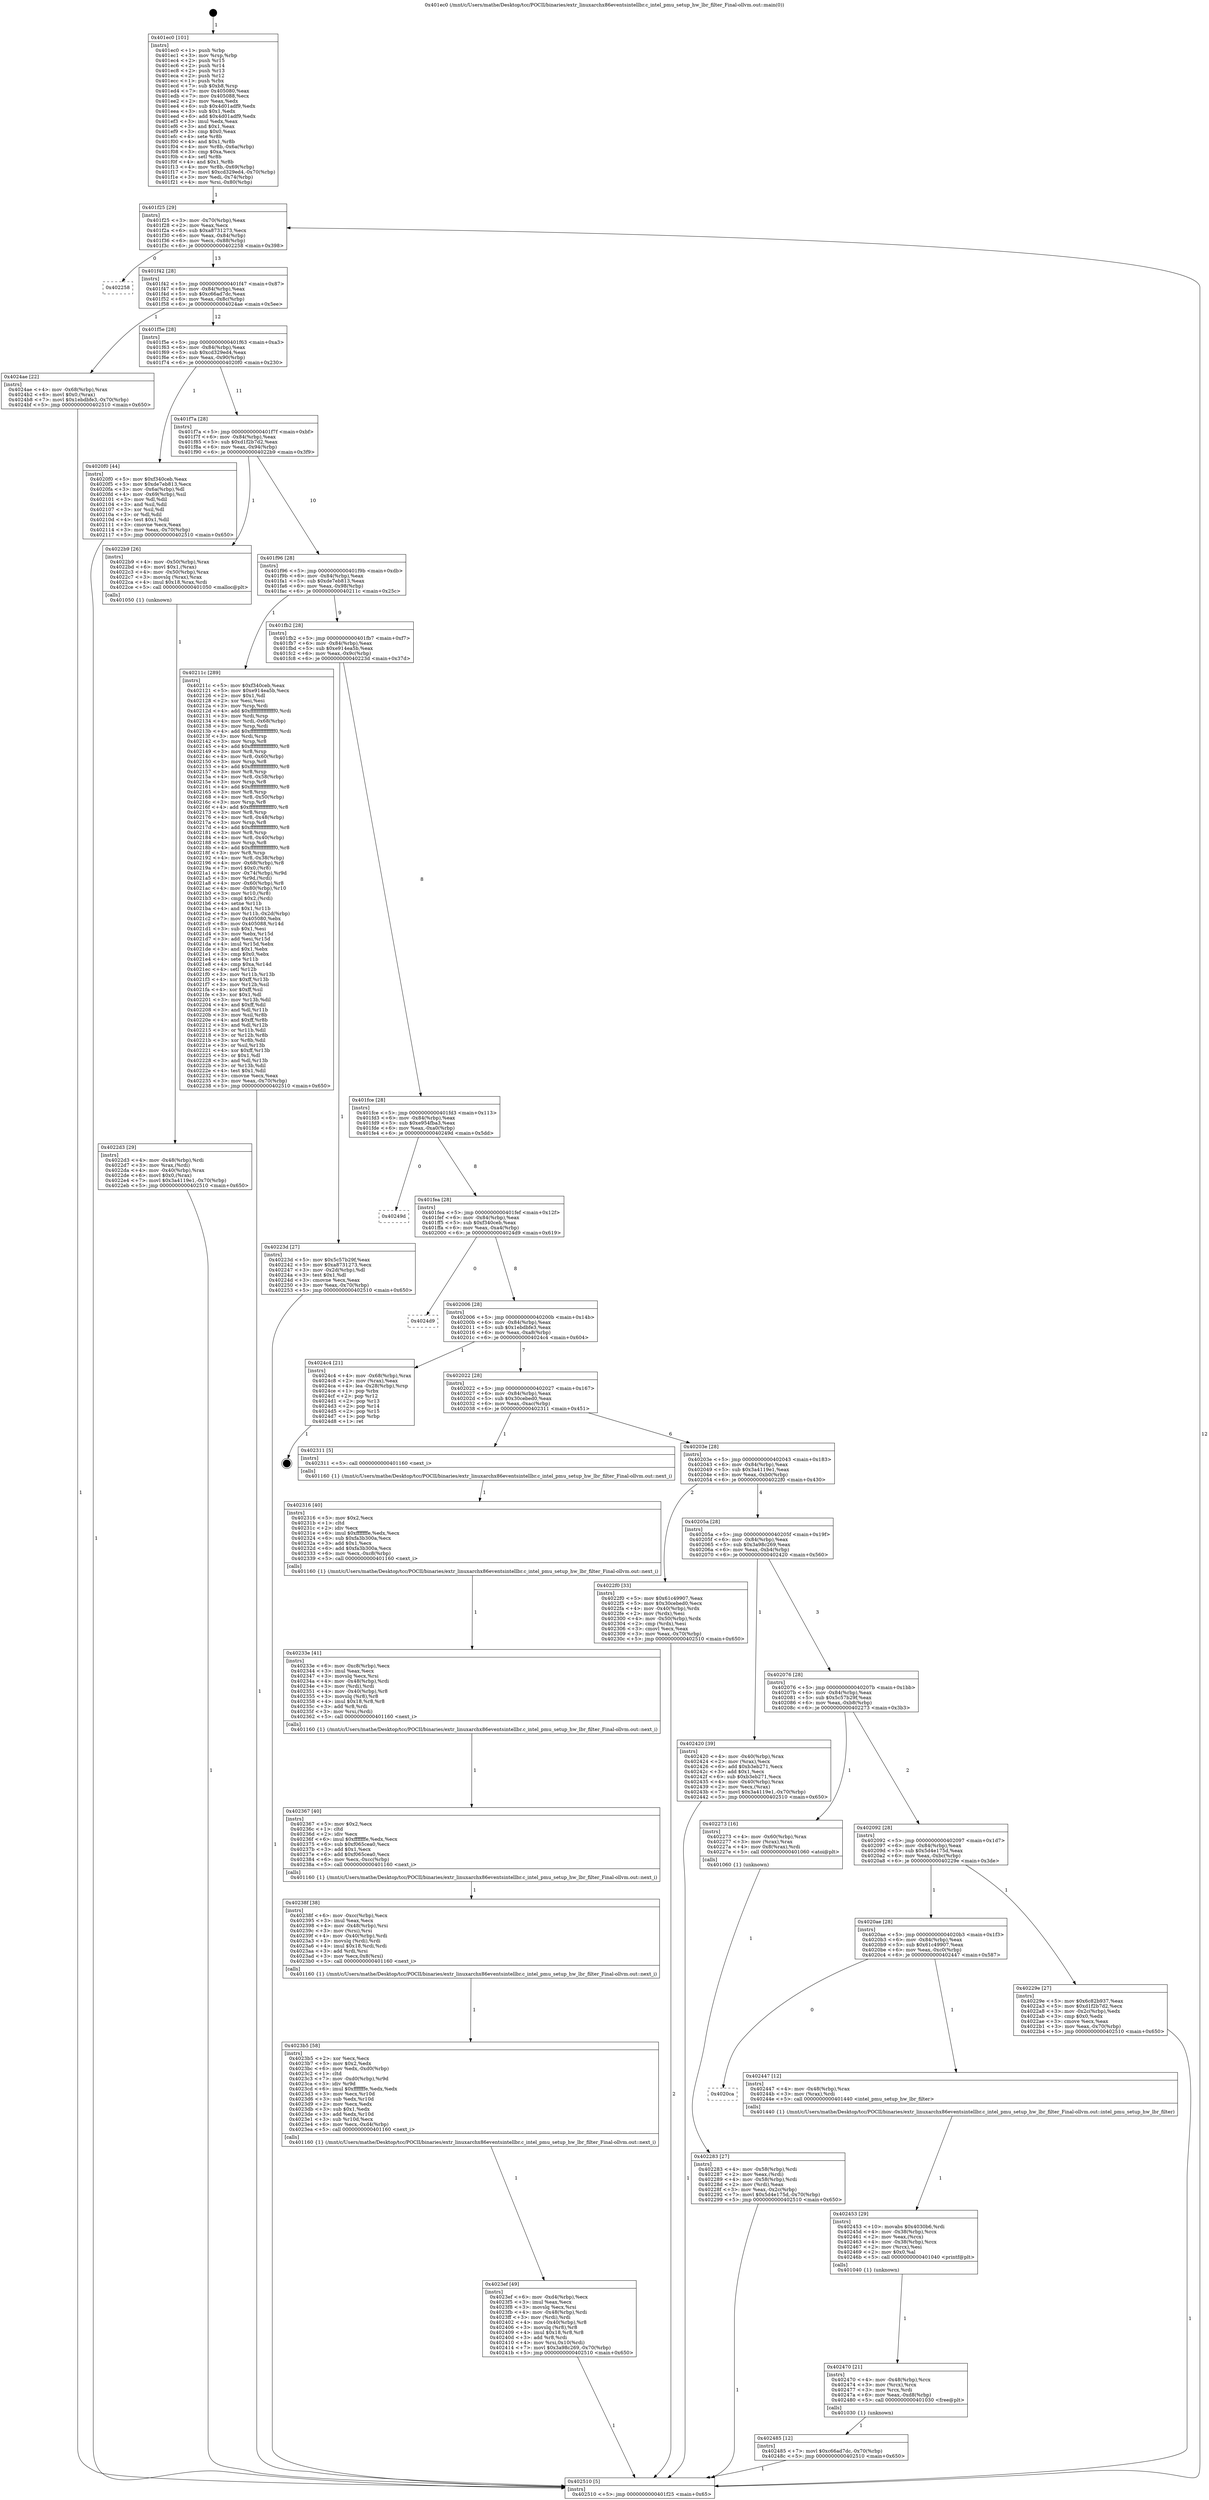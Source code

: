 digraph "0x401ec0" {
  label = "0x401ec0 (/mnt/c/Users/mathe/Desktop/tcc/POCII/binaries/extr_linuxarchx86eventsintellbr.c_intel_pmu_setup_hw_lbr_filter_Final-ollvm.out::main(0))"
  labelloc = "t"
  node[shape=record]

  Entry [label="",width=0.3,height=0.3,shape=circle,fillcolor=black,style=filled]
  "0x401f25" [label="{
     0x401f25 [29]\l
     | [instrs]\l
     &nbsp;&nbsp;0x401f25 \<+3\>: mov -0x70(%rbp),%eax\l
     &nbsp;&nbsp;0x401f28 \<+2\>: mov %eax,%ecx\l
     &nbsp;&nbsp;0x401f2a \<+6\>: sub $0xa8731273,%ecx\l
     &nbsp;&nbsp;0x401f30 \<+6\>: mov %eax,-0x84(%rbp)\l
     &nbsp;&nbsp;0x401f36 \<+6\>: mov %ecx,-0x88(%rbp)\l
     &nbsp;&nbsp;0x401f3c \<+6\>: je 0000000000402258 \<main+0x398\>\l
  }"]
  "0x402258" [label="{
     0x402258\l
  }", style=dashed]
  "0x401f42" [label="{
     0x401f42 [28]\l
     | [instrs]\l
     &nbsp;&nbsp;0x401f42 \<+5\>: jmp 0000000000401f47 \<main+0x87\>\l
     &nbsp;&nbsp;0x401f47 \<+6\>: mov -0x84(%rbp),%eax\l
     &nbsp;&nbsp;0x401f4d \<+5\>: sub $0xc66ad7dc,%eax\l
     &nbsp;&nbsp;0x401f52 \<+6\>: mov %eax,-0x8c(%rbp)\l
     &nbsp;&nbsp;0x401f58 \<+6\>: je 00000000004024ae \<main+0x5ee\>\l
  }"]
  Exit [label="",width=0.3,height=0.3,shape=circle,fillcolor=black,style=filled,peripheries=2]
  "0x4024ae" [label="{
     0x4024ae [22]\l
     | [instrs]\l
     &nbsp;&nbsp;0x4024ae \<+4\>: mov -0x68(%rbp),%rax\l
     &nbsp;&nbsp;0x4024b2 \<+6\>: movl $0x0,(%rax)\l
     &nbsp;&nbsp;0x4024b8 \<+7\>: movl $0x1ebdbfe3,-0x70(%rbp)\l
     &nbsp;&nbsp;0x4024bf \<+5\>: jmp 0000000000402510 \<main+0x650\>\l
  }"]
  "0x401f5e" [label="{
     0x401f5e [28]\l
     | [instrs]\l
     &nbsp;&nbsp;0x401f5e \<+5\>: jmp 0000000000401f63 \<main+0xa3\>\l
     &nbsp;&nbsp;0x401f63 \<+6\>: mov -0x84(%rbp),%eax\l
     &nbsp;&nbsp;0x401f69 \<+5\>: sub $0xcd329ed4,%eax\l
     &nbsp;&nbsp;0x401f6e \<+6\>: mov %eax,-0x90(%rbp)\l
     &nbsp;&nbsp;0x401f74 \<+6\>: je 00000000004020f0 \<main+0x230\>\l
  }"]
  "0x402485" [label="{
     0x402485 [12]\l
     | [instrs]\l
     &nbsp;&nbsp;0x402485 \<+7\>: movl $0xc66ad7dc,-0x70(%rbp)\l
     &nbsp;&nbsp;0x40248c \<+5\>: jmp 0000000000402510 \<main+0x650\>\l
  }"]
  "0x4020f0" [label="{
     0x4020f0 [44]\l
     | [instrs]\l
     &nbsp;&nbsp;0x4020f0 \<+5\>: mov $0xf340ceb,%eax\l
     &nbsp;&nbsp;0x4020f5 \<+5\>: mov $0xde7eb813,%ecx\l
     &nbsp;&nbsp;0x4020fa \<+3\>: mov -0x6a(%rbp),%dl\l
     &nbsp;&nbsp;0x4020fd \<+4\>: mov -0x69(%rbp),%sil\l
     &nbsp;&nbsp;0x402101 \<+3\>: mov %dl,%dil\l
     &nbsp;&nbsp;0x402104 \<+3\>: and %sil,%dil\l
     &nbsp;&nbsp;0x402107 \<+3\>: xor %sil,%dl\l
     &nbsp;&nbsp;0x40210a \<+3\>: or %dl,%dil\l
     &nbsp;&nbsp;0x40210d \<+4\>: test $0x1,%dil\l
     &nbsp;&nbsp;0x402111 \<+3\>: cmovne %ecx,%eax\l
     &nbsp;&nbsp;0x402114 \<+3\>: mov %eax,-0x70(%rbp)\l
     &nbsp;&nbsp;0x402117 \<+5\>: jmp 0000000000402510 \<main+0x650\>\l
  }"]
  "0x401f7a" [label="{
     0x401f7a [28]\l
     | [instrs]\l
     &nbsp;&nbsp;0x401f7a \<+5\>: jmp 0000000000401f7f \<main+0xbf\>\l
     &nbsp;&nbsp;0x401f7f \<+6\>: mov -0x84(%rbp),%eax\l
     &nbsp;&nbsp;0x401f85 \<+5\>: sub $0xd1f2b7d2,%eax\l
     &nbsp;&nbsp;0x401f8a \<+6\>: mov %eax,-0x94(%rbp)\l
     &nbsp;&nbsp;0x401f90 \<+6\>: je 00000000004022b9 \<main+0x3f9\>\l
  }"]
  "0x402510" [label="{
     0x402510 [5]\l
     | [instrs]\l
     &nbsp;&nbsp;0x402510 \<+5\>: jmp 0000000000401f25 \<main+0x65\>\l
  }"]
  "0x401ec0" [label="{
     0x401ec0 [101]\l
     | [instrs]\l
     &nbsp;&nbsp;0x401ec0 \<+1\>: push %rbp\l
     &nbsp;&nbsp;0x401ec1 \<+3\>: mov %rsp,%rbp\l
     &nbsp;&nbsp;0x401ec4 \<+2\>: push %r15\l
     &nbsp;&nbsp;0x401ec6 \<+2\>: push %r14\l
     &nbsp;&nbsp;0x401ec8 \<+2\>: push %r13\l
     &nbsp;&nbsp;0x401eca \<+2\>: push %r12\l
     &nbsp;&nbsp;0x401ecc \<+1\>: push %rbx\l
     &nbsp;&nbsp;0x401ecd \<+7\>: sub $0xb8,%rsp\l
     &nbsp;&nbsp;0x401ed4 \<+7\>: mov 0x405080,%eax\l
     &nbsp;&nbsp;0x401edb \<+7\>: mov 0x405088,%ecx\l
     &nbsp;&nbsp;0x401ee2 \<+2\>: mov %eax,%edx\l
     &nbsp;&nbsp;0x401ee4 \<+6\>: sub $0x4d01adf9,%edx\l
     &nbsp;&nbsp;0x401eea \<+3\>: sub $0x1,%edx\l
     &nbsp;&nbsp;0x401eed \<+6\>: add $0x4d01adf9,%edx\l
     &nbsp;&nbsp;0x401ef3 \<+3\>: imul %edx,%eax\l
     &nbsp;&nbsp;0x401ef6 \<+3\>: and $0x1,%eax\l
     &nbsp;&nbsp;0x401ef9 \<+3\>: cmp $0x0,%eax\l
     &nbsp;&nbsp;0x401efc \<+4\>: sete %r8b\l
     &nbsp;&nbsp;0x401f00 \<+4\>: and $0x1,%r8b\l
     &nbsp;&nbsp;0x401f04 \<+4\>: mov %r8b,-0x6a(%rbp)\l
     &nbsp;&nbsp;0x401f08 \<+3\>: cmp $0xa,%ecx\l
     &nbsp;&nbsp;0x401f0b \<+4\>: setl %r8b\l
     &nbsp;&nbsp;0x401f0f \<+4\>: and $0x1,%r8b\l
     &nbsp;&nbsp;0x401f13 \<+4\>: mov %r8b,-0x69(%rbp)\l
     &nbsp;&nbsp;0x401f17 \<+7\>: movl $0xcd329ed4,-0x70(%rbp)\l
     &nbsp;&nbsp;0x401f1e \<+3\>: mov %edi,-0x74(%rbp)\l
     &nbsp;&nbsp;0x401f21 \<+4\>: mov %rsi,-0x80(%rbp)\l
  }"]
  "0x402470" [label="{
     0x402470 [21]\l
     | [instrs]\l
     &nbsp;&nbsp;0x402470 \<+4\>: mov -0x48(%rbp),%rcx\l
     &nbsp;&nbsp;0x402474 \<+3\>: mov (%rcx),%rcx\l
     &nbsp;&nbsp;0x402477 \<+3\>: mov %rcx,%rdi\l
     &nbsp;&nbsp;0x40247a \<+6\>: mov %eax,-0xd8(%rbp)\l
     &nbsp;&nbsp;0x402480 \<+5\>: call 0000000000401030 \<free@plt\>\l
     | [calls]\l
     &nbsp;&nbsp;0x401030 \{1\} (unknown)\l
  }"]
  "0x4022b9" [label="{
     0x4022b9 [26]\l
     | [instrs]\l
     &nbsp;&nbsp;0x4022b9 \<+4\>: mov -0x50(%rbp),%rax\l
     &nbsp;&nbsp;0x4022bd \<+6\>: movl $0x1,(%rax)\l
     &nbsp;&nbsp;0x4022c3 \<+4\>: mov -0x50(%rbp),%rax\l
     &nbsp;&nbsp;0x4022c7 \<+3\>: movslq (%rax),%rax\l
     &nbsp;&nbsp;0x4022ca \<+4\>: imul $0x18,%rax,%rdi\l
     &nbsp;&nbsp;0x4022ce \<+5\>: call 0000000000401050 \<malloc@plt\>\l
     | [calls]\l
     &nbsp;&nbsp;0x401050 \{1\} (unknown)\l
  }"]
  "0x401f96" [label="{
     0x401f96 [28]\l
     | [instrs]\l
     &nbsp;&nbsp;0x401f96 \<+5\>: jmp 0000000000401f9b \<main+0xdb\>\l
     &nbsp;&nbsp;0x401f9b \<+6\>: mov -0x84(%rbp),%eax\l
     &nbsp;&nbsp;0x401fa1 \<+5\>: sub $0xde7eb813,%eax\l
     &nbsp;&nbsp;0x401fa6 \<+6\>: mov %eax,-0x98(%rbp)\l
     &nbsp;&nbsp;0x401fac \<+6\>: je 000000000040211c \<main+0x25c\>\l
  }"]
  "0x402453" [label="{
     0x402453 [29]\l
     | [instrs]\l
     &nbsp;&nbsp;0x402453 \<+10\>: movabs $0x4030b6,%rdi\l
     &nbsp;&nbsp;0x40245d \<+4\>: mov -0x38(%rbp),%rcx\l
     &nbsp;&nbsp;0x402461 \<+2\>: mov %eax,(%rcx)\l
     &nbsp;&nbsp;0x402463 \<+4\>: mov -0x38(%rbp),%rcx\l
     &nbsp;&nbsp;0x402467 \<+2\>: mov (%rcx),%esi\l
     &nbsp;&nbsp;0x402469 \<+2\>: mov $0x0,%al\l
     &nbsp;&nbsp;0x40246b \<+5\>: call 0000000000401040 \<printf@plt\>\l
     | [calls]\l
     &nbsp;&nbsp;0x401040 \{1\} (unknown)\l
  }"]
  "0x40211c" [label="{
     0x40211c [289]\l
     | [instrs]\l
     &nbsp;&nbsp;0x40211c \<+5\>: mov $0xf340ceb,%eax\l
     &nbsp;&nbsp;0x402121 \<+5\>: mov $0xe914ea5b,%ecx\l
     &nbsp;&nbsp;0x402126 \<+2\>: mov $0x1,%dl\l
     &nbsp;&nbsp;0x402128 \<+2\>: xor %esi,%esi\l
     &nbsp;&nbsp;0x40212a \<+3\>: mov %rsp,%rdi\l
     &nbsp;&nbsp;0x40212d \<+4\>: add $0xfffffffffffffff0,%rdi\l
     &nbsp;&nbsp;0x402131 \<+3\>: mov %rdi,%rsp\l
     &nbsp;&nbsp;0x402134 \<+4\>: mov %rdi,-0x68(%rbp)\l
     &nbsp;&nbsp;0x402138 \<+3\>: mov %rsp,%rdi\l
     &nbsp;&nbsp;0x40213b \<+4\>: add $0xfffffffffffffff0,%rdi\l
     &nbsp;&nbsp;0x40213f \<+3\>: mov %rdi,%rsp\l
     &nbsp;&nbsp;0x402142 \<+3\>: mov %rsp,%r8\l
     &nbsp;&nbsp;0x402145 \<+4\>: add $0xfffffffffffffff0,%r8\l
     &nbsp;&nbsp;0x402149 \<+3\>: mov %r8,%rsp\l
     &nbsp;&nbsp;0x40214c \<+4\>: mov %r8,-0x60(%rbp)\l
     &nbsp;&nbsp;0x402150 \<+3\>: mov %rsp,%r8\l
     &nbsp;&nbsp;0x402153 \<+4\>: add $0xfffffffffffffff0,%r8\l
     &nbsp;&nbsp;0x402157 \<+3\>: mov %r8,%rsp\l
     &nbsp;&nbsp;0x40215a \<+4\>: mov %r8,-0x58(%rbp)\l
     &nbsp;&nbsp;0x40215e \<+3\>: mov %rsp,%r8\l
     &nbsp;&nbsp;0x402161 \<+4\>: add $0xfffffffffffffff0,%r8\l
     &nbsp;&nbsp;0x402165 \<+3\>: mov %r8,%rsp\l
     &nbsp;&nbsp;0x402168 \<+4\>: mov %r8,-0x50(%rbp)\l
     &nbsp;&nbsp;0x40216c \<+3\>: mov %rsp,%r8\l
     &nbsp;&nbsp;0x40216f \<+4\>: add $0xfffffffffffffff0,%r8\l
     &nbsp;&nbsp;0x402173 \<+3\>: mov %r8,%rsp\l
     &nbsp;&nbsp;0x402176 \<+4\>: mov %r8,-0x48(%rbp)\l
     &nbsp;&nbsp;0x40217a \<+3\>: mov %rsp,%r8\l
     &nbsp;&nbsp;0x40217d \<+4\>: add $0xfffffffffffffff0,%r8\l
     &nbsp;&nbsp;0x402181 \<+3\>: mov %r8,%rsp\l
     &nbsp;&nbsp;0x402184 \<+4\>: mov %r8,-0x40(%rbp)\l
     &nbsp;&nbsp;0x402188 \<+3\>: mov %rsp,%r8\l
     &nbsp;&nbsp;0x40218b \<+4\>: add $0xfffffffffffffff0,%r8\l
     &nbsp;&nbsp;0x40218f \<+3\>: mov %r8,%rsp\l
     &nbsp;&nbsp;0x402192 \<+4\>: mov %r8,-0x38(%rbp)\l
     &nbsp;&nbsp;0x402196 \<+4\>: mov -0x68(%rbp),%r8\l
     &nbsp;&nbsp;0x40219a \<+7\>: movl $0x0,(%r8)\l
     &nbsp;&nbsp;0x4021a1 \<+4\>: mov -0x74(%rbp),%r9d\l
     &nbsp;&nbsp;0x4021a5 \<+3\>: mov %r9d,(%rdi)\l
     &nbsp;&nbsp;0x4021a8 \<+4\>: mov -0x60(%rbp),%r8\l
     &nbsp;&nbsp;0x4021ac \<+4\>: mov -0x80(%rbp),%r10\l
     &nbsp;&nbsp;0x4021b0 \<+3\>: mov %r10,(%r8)\l
     &nbsp;&nbsp;0x4021b3 \<+3\>: cmpl $0x2,(%rdi)\l
     &nbsp;&nbsp;0x4021b6 \<+4\>: setne %r11b\l
     &nbsp;&nbsp;0x4021ba \<+4\>: and $0x1,%r11b\l
     &nbsp;&nbsp;0x4021be \<+4\>: mov %r11b,-0x2d(%rbp)\l
     &nbsp;&nbsp;0x4021c2 \<+7\>: mov 0x405080,%ebx\l
     &nbsp;&nbsp;0x4021c9 \<+8\>: mov 0x405088,%r14d\l
     &nbsp;&nbsp;0x4021d1 \<+3\>: sub $0x1,%esi\l
     &nbsp;&nbsp;0x4021d4 \<+3\>: mov %ebx,%r15d\l
     &nbsp;&nbsp;0x4021d7 \<+3\>: add %esi,%r15d\l
     &nbsp;&nbsp;0x4021da \<+4\>: imul %r15d,%ebx\l
     &nbsp;&nbsp;0x4021de \<+3\>: and $0x1,%ebx\l
     &nbsp;&nbsp;0x4021e1 \<+3\>: cmp $0x0,%ebx\l
     &nbsp;&nbsp;0x4021e4 \<+4\>: sete %r11b\l
     &nbsp;&nbsp;0x4021e8 \<+4\>: cmp $0xa,%r14d\l
     &nbsp;&nbsp;0x4021ec \<+4\>: setl %r12b\l
     &nbsp;&nbsp;0x4021f0 \<+3\>: mov %r11b,%r13b\l
     &nbsp;&nbsp;0x4021f3 \<+4\>: xor $0xff,%r13b\l
     &nbsp;&nbsp;0x4021f7 \<+3\>: mov %r12b,%sil\l
     &nbsp;&nbsp;0x4021fa \<+4\>: xor $0xff,%sil\l
     &nbsp;&nbsp;0x4021fe \<+3\>: xor $0x1,%dl\l
     &nbsp;&nbsp;0x402201 \<+3\>: mov %r13b,%dil\l
     &nbsp;&nbsp;0x402204 \<+4\>: and $0xff,%dil\l
     &nbsp;&nbsp;0x402208 \<+3\>: and %dl,%r11b\l
     &nbsp;&nbsp;0x40220b \<+3\>: mov %sil,%r8b\l
     &nbsp;&nbsp;0x40220e \<+4\>: and $0xff,%r8b\l
     &nbsp;&nbsp;0x402212 \<+3\>: and %dl,%r12b\l
     &nbsp;&nbsp;0x402215 \<+3\>: or %r11b,%dil\l
     &nbsp;&nbsp;0x402218 \<+3\>: or %r12b,%r8b\l
     &nbsp;&nbsp;0x40221b \<+3\>: xor %r8b,%dil\l
     &nbsp;&nbsp;0x40221e \<+3\>: or %sil,%r13b\l
     &nbsp;&nbsp;0x402221 \<+4\>: xor $0xff,%r13b\l
     &nbsp;&nbsp;0x402225 \<+3\>: or $0x1,%dl\l
     &nbsp;&nbsp;0x402228 \<+3\>: and %dl,%r13b\l
     &nbsp;&nbsp;0x40222b \<+3\>: or %r13b,%dil\l
     &nbsp;&nbsp;0x40222e \<+4\>: test $0x1,%dil\l
     &nbsp;&nbsp;0x402232 \<+3\>: cmovne %ecx,%eax\l
     &nbsp;&nbsp;0x402235 \<+3\>: mov %eax,-0x70(%rbp)\l
     &nbsp;&nbsp;0x402238 \<+5\>: jmp 0000000000402510 \<main+0x650\>\l
  }"]
  "0x401fb2" [label="{
     0x401fb2 [28]\l
     | [instrs]\l
     &nbsp;&nbsp;0x401fb2 \<+5\>: jmp 0000000000401fb7 \<main+0xf7\>\l
     &nbsp;&nbsp;0x401fb7 \<+6\>: mov -0x84(%rbp),%eax\l
     &nbsp;&nbsp;0x401fbd \<+5\>: sub $0xe914ea5b,%eax\l
     &nbsp;&nbsp;0x401fc2 \<+6\>: mov %eax,-0x9c(%rbp)\l
     &nbsp;&nbsp;0x401fc8 \<+6\>: je 000000000040223d \<main+0x37d\>\l
  }"]
  "0x4020ca" [label="{
     0x4020ca\l
  }", style=dashed]
  "0x402447" [label="{
     0x402447 [12]\l
     | [instrs]\l
     &nbsp;&nbsp;0x402447 \<+4\>: mov -0x48(%rbp),%rax\l
     &nbsp;&nbsp;0x40244b \<+3\>: mov (%rax),%rdi\l
     &nbsp;&nbsp;0x40244e \<+5\>: call 0000000000401440 \<intel_pmu_setup_hw_lbr_filter\>\l
     | [calls]\l
     &nbsp;&nbsp;0x401440 \{1\} (/mnt/c/Users/mathe/Desktop/tcc/POCII/binaries/extr_linuxarchx86eventsintellbr.c_intel_pmu_setup_hw_lbr_filter_Final-ollvm.out::intel_pmu_setup_hw_lbr_filter)\l
  }"]
  "0x40223d" [label="{
     0x40223d [27]\l
     | [instrs]\l
     &nbsp;&nbsp;0x40223d \<+5\>: mov $0x5c57b29f,%eax\l
     &nbsp;&nbsp;0x402242 \<+5\>: mov $0xa8731273,%ecx\l
     &nbsp;&nbsp;0x402247 \<+3\>: mov -0x2d(%rbp),%dl\l
     &nbsp;&nbsp;0x40224a \<+3\>: test $0x1,%dl\l
     &nbsp;&nbsp;0x40224d \<+3\>: cmovne %ecx,%eax\l
     &nbsp;&nbsp;0x402250 \<+3\>: mov %eax,-0x70(%rbp)\l
     &nbsp;&nbsp;0x402253 \<+5\>: jmp 0000000000402510 \<main+0x650\>\l
  }"]
  "0x401fce" [label="{
     0x401fce [28]\l
     | [instrs]\l
     &nbsp;&nbsp;0x401fce \<+5\>: jmp 0000000000401fd3 \<main+0x113\>\l
     &nbsp;&nbsp;0x401fd3 \<+6\>: mov -0x84(%rbp),%eax\l
     &nbsp;&nbsp;0x401fd9 \<+5\>: sub $0xe954fba3,%eax\l
     &nbsp;&nbsp;0x401fde \<+6\>: mov %eax,-0xa0(%rbp)\l
     &nbsp;&nbsp;0x401fe4 \<+6\>: je 000000000040249d \<main+0x5dd\>\l
  }"]
  "0x4023ef" [label="{
     0x4023ef [49]\l
     | [instrs]\l
     &nbsp;&nbsp;0x4023ef \<+6\>: mov -0xd4(%rbp),%ecx\l
     &nbsp;&nbsp;0x4023f5 \<+3\>: imul %eax,%ecx\l
     &nbsp;&nbsp;0x4023f8 \<+3\>: movslq %ecx,%rsi\l
     &nbsp;&nbsp;0x4023fb \<+4\>: mov -0x48(%rbp),%rdi\l
     &nbsp;&nbsp;0x4023ff \<+3\>: mov (%rdi),%rdi\l
     &nbsp;&nbsp;0x402402 \<+4\>: mov -0x40(%rbp),%r8\l
     &nbsp;&nbsp;0x402406 \<+3\>: movslq (%r8),%r8\l
     &nbsp;&nbsp;0x402409 \<+4\>: imul $0x18,%r8,%r8\l
     &nbsp;&nbsp;0x40240d \<+3\>: add %r8,%rdi\l
     &nbsp;&nbsp;0x402410 \<+4\>: mov %rsi,0x10(%rdi)\l
     &nbsp;&nbsp;0x402414 \<+7\>: movl $0x3a98c269,-0x70(%rbp)\l
     &nbsp;&nbsp;0x40241b \<+5\>: jmp 0000000000402510 \<main+0x650\>\l
  }"]
  "0x40249d" [label="{
     0x40249d\l
  }", style=dashed]
  "0x401fea" [label="{
     0x401fea [28]\l
     | [instrs]\l
     &nbsp;&nbsp;0x401fea \<+5\>: jmp 0000000000401fef \<main+0x12f\>\l
     &nbsp;&nbsp;0x401fef \<+6\>: mov -0x84(%rbp),%eax\l
     &nbsp;&nbsp;0x401ff5 \<+5\>: sub $0xf340ceb,%eax\l
     &nbsp;&nbsp;0x401ffa \<+6\>: mov %eax,-0xa4(%rbp)\l
     &nbsp;&nbsp;0x402000 \<+6\>: je 00000000004024d9 \<main+0x619\>\l
  }"]
  "0x4023b5" [label="{
     0x4023b5 [58]\l
     | [instrs]\l
     &nbsp;&nbsp;0x4023b5 \<+2\>: xor %ecx,%ecx\l
     &nbsp;&nbsp;0x4023b7 \<+5\>: mov $0x2,%edx\l
     &nbsp;&nbsp;0x4023bc \<+6\>: mov %edx,-0xd0(%rbp)\l
     &nbsp;&nbsp;0x4023c2 \<+1\>: cltd\l
     &nbsp;&nbsp;0x4023c3 \<+7\>: mov -0xd0(%rbp),%r9d\l
     &nbsp;&nbsp;0x4023ca \<+3\>: idiv %r9d\l
     &nbsp;&nbsp;0x4023cd \<+6\>: imul $0xfffffffe,%edx,%edx\l
     &nbsp;&nbsp;0x4023d3 \<+3\>: mov %ecx,%r10d\l
     &nbsp;&nbsp;0x4023d6 \<+3\>: sub %edx,%r10d\l
     &nbsp;&nbsp;0x4023d9 \<+2\>: mov %ecx,%edx\l
     &nbsp;&nbsp;0x4023db \<+3\>: sub $0x1,%edx\l
     &nbsp;&nbsp;0x4023de \<+3\>: add %edx,%r10d\l
     &nbsp;&nbsp;0x4023e1 \<+3\>: sub %r10d,%ecx\l
     &nbsp;&nbsp;0x4023e4 \<+6\>: mov %ecx,-0xd4(%rbp)\l
     &nbsp;&nbsp;0x4023ea \<+5\>: call 0000000000401160 \<next_i\>\l
     | [calls]\l
     &nbsp;&nbsp;0x401160 \{1\} (/mnt/c/Users/mathe/Desktop/tcc/POCII/binaries/extr_linuxarchx86eventsintellbr.c_intel_pmu_setup_hw_lbr_filter_Final-ollvm.out::next_i)\l
  }"]
  "0x4024d9" [label="{
     0x4024d9\l
  }", style=dashed]
  "0x402006" [label="{
     0x402006 [28]\l
     | [instrs]\l
     &nbsp;&nbsp;0x402006 \<+5\>: jmp 000000000040200b \<main+0x14b\>\l
     &nbsp;&nbsp;0x40200b \<+6\>: mov -0x84(%rbp),%eax\l
     &nbsp;&nbsp;0x402011 \<+5\>: sub $0x1ebdbfe3,%eax\l
     &nbsp;&nbsp;0x402016 \<+6\>: mov %eax,-0xa8(%rbp)\l
     &nbsp;&nbsp;0x40201c \<+6\>: je 00000000004024c4 \<main+0x604\>\l
  }"]
  "0x40238f" [label="{
     0x40238f [38]\l
     | [instrs]\l
     &nbsp;&nbsp;0x40238f \<+6\>: mov -0xcc(%rbp),%ecx\l
     &nbsp;&nbsp;0x402395 \<+3\>: imul %eax,%ecx\l
     &nbsp;&nbsp;0x402398 \<+4\>: mov -0x48(%rbp),%rsi\l
     &nbsp;&nbsp;0x40239c \<+3\>: mov (%rsi),%rsi\l
     &nbsp;&nbsp;0x40239f \<+4\>: mov -0x40(%rbp),%rdi\l
     &nbsp;&nbsp;0x4023a3 \<+3\>: movslq (%rdi),%rdi\l
     &nbsp;&nbsp;0x4023a6 \<+4\>: imul $0x18,%rdi,%rdi\l
     &nbsp;&nbsp;0x4023aa \<+3\>: add %rdi,%rsi\l
     &nbsp;&nbsp;0x4023ad \<+3\>: mov %ecx,0x8(%rsi)\l
     &nbsp;&nbsp;0x4023b0 \<+5\>: call 0000000000401160 \<next_i\>\l
     | [calls]\l
     &nbsp;&nbsp;0x401160 \{1\} (/mnt/c/Users/mathe/Desktop/tcc/POCII/binaries/extr_linuxarchx86eventsintellbr.c_intel_pmu_setup_hw_lbr_filter_Final-ollvm.out::next_i)\l
  }"]
  "0x4024c4" [label="{
     0x4024c4 [21]\l
     | [instrs]\l
     &nbsp;&nbsp;0x4024c4 \<+4\>: mov -0x68(%rbp),%rax\l
     &nbsp;&nbsp;0x4024c8 \<+2\>: mov (%rax),%eax\l
     &nbsp;&nbsp;0x4024ca \<+4\>: lea -0x28(%rbp),%rsp\l
     &nbsp;&nbsp;0x4024ce \<+1\>: pop %rbx\l
     &nbsp;&nbsp;0x4024cf \<+2\>: pop %r12\l
     &nbsp;&nbsp;0x4024d1 \<+2\>: pop %r13\l
     &nbsp;&nbsp;0x4024d3 \<+2\>: pop %r14\l
     &nbsp;&nbsp;0x4024d5 \<+2\>: pop %r15\l
     &nbsp;&nbsp;0x4024d7 \<+1\>: pop %rbp\l
     &nbsp;&nbsp;0x4024d8 \<+1\>: ret\l
  }"]
  "0x402022" [label="{
     0x402022 [28]\l
     | [instrs]\l
     &nbsp;&nbsp;0x402022 \<+5\>: jmp 0000000000402027 \<main+0x167\>\l
     &nbsp;&nbsp;0x402027 \<+6\>: mov -0x84(%rbp),%eax\l
     &nbsp;&nbsp;0x40202d \<+5\>: sub $0x30cebed0,%eax\l
     &nbsp;&nbsp;0x402032 \<+6\>: mov %eax,-0xac(%rbp)\l
     &nbsp;&nbsp;0x402038 \<+6\>: je 0000000000402311 \<main+0x451\>\l
  }"]
  "0x402367" [label="{
     0x402367 [40]\l
     | [instrs]\l
     &nbsp;&nbsp;0x402367 \<+5\>: mov $0x2,%ecx\l
     &nbsp;&nbsp;0x40236c \<+1\>: cltd\l
     &nbsp;&nbsp;0x40236d \<+2\>: idiv %ecx\l
     &nbsp;&nbsp;0x40236f \<+6\>: imul $0xfffffffe,%edx,%ecx\l
     &nbsp;&nbsp;0x402375 \<+6\>: sub $0xf065cea0,%ecx\l
     &nbsp;&nbsp;0x40237b \<+3\>: add $0x1,%ecx\l
     &nbsp;&nbsp;0x40237e \<+6\>: add $0xf065cea0,%ecx\l
     &nbsp;&nbsp;0x402384 \<+6\>: mov %ecx,-0xcc(%rbp)\l
     &nbsp;&nbsp;0x40238a \<+5\>: call 0000000000401160 \<next_i\>\l
     | [calls]\l
     &nbsp;&nbsp;0x401160 \{1\} (/mnt/c/Users/mathe/Desktop/tcc/POCII/binaries/extr_linuxarchx86eventsintellbr.c_intel_pmu_setup_hw_lbr_filter_Final-ollvm.out::next_i)\l
  }"]
  "0x402311" [label="{
     0x402311 [5]\l
     | [instrs]\l
     &nbsp;&nbsp;0x402311 \<+5\>: call 0000000000401160 \<next_i\>\l
     | [calls]\l
     &nbsp;&nbsp;0x401160 \{1\} (/mnt/c/Users/mathe/Desktop/tcc/POCII/binaries/extr_linuxarchx86eventsintellbr.c_intel_pmu_setup_hw_lbr_filter_Final-ollvm.out::next_i)\l
  }"]
  "0x40203e" [label="{
     0x40203e [28]\l
     | [instrs]\l
     &nbsp;&nbsp;0x40203e \<+5\>: jmp 0000000000402043 \<main+0x183\>\l
     &nbsp;&nbsp;0x402043 \<+6\>: mov -0x84(%rbp),%eax\l
     &nbsp;&nbsp;0x402049 \<+5\>: sub $0x3a4119e1,%eax\l
     &nbsp;&nbsp;0x40204e \<+6\>: mov %eax,-0xb0(%rbp)\l
     &nbsp;&nbsp;0x402054 \<+6\>: je 00000000004022f0 \<main+0x430\>\l
  }"]
  "0x40233e" [label="{
     0x40233e [41]\l
     | [instrs]\l
     &nbsp;&nbsp;0x40233e \<+6\>: mov -0xc8(%rbp),%ecx\l
     &nbsp;&nbsp;0x402344 \<+3\>: imul %eax,%ecx\l
     &nbsp;&nbsp;0x402347 \<+3\>: movslq %ecx,%rsi\l
     &nbsp;&nbsp;0x40234a \<+4\>: mov -0x48(%rbp),%rdi\l
     &nbsp;&nbsp;0x40234e \<+3\>: mov (%rdi),%rdi\l
     &nbsp;&nbsp;0x402351 \<+4\>: mov -0x40(%rbp),%r8\l
     &nbsp;&nbsp;0x402355 \<+3\>: movslq (%r8),%r8\l
     &nbsp;&nbsp;0x402358 \<+4\>: imul $0x18,%r8,%r8\l
     &nbsp;&nbsp;0x40235c \<+3\>: add %r8,%rdi\l
     &nbsp;&nbsp;0x40235f \<+3\>: mov %rsi,(%rdi)\l
     &nbsp;&nbsp;0x402362 \<+5\>: call 0000000000401160 \<next_i\>\l
     | [calls]\l
     &nbsp;&nbsp;0x401160 \{1\} (/mnt/c/Users/mathe/Desktop/tcc/POCII/binaries/extr_linuxarchx86eventsintellbr.c_intel_pmu_setup_hw_lbr_filter_Final-ollvm.out::next_i)\l
  }"]
  "0x4022f0" [label="{
     0x4022f0 [33]\l
     | [instrs]\l
     &nbsp;&nbsp;0x4022f0 \<+5\>: mov $0x61c49907,%eax\l
     &nbsp;&nbsp;0x4022f5 \<+5\>: mov $0x30cebed0,%ecx\l
     &nbsp;&nbsp;0x4022fa \<+4\>: mov -0x40(%rbp),%rdx\l
     &nbsp;&nbsp;0x4022fe \<+2\>: mov (%rdx),%esi\l
     &nbsp;&nbsp;0x402300 \<+4\>: mov -0x50(%rbp),%rdx\l
     &nbsp;&nbsp;0x402304 \<+2\>: cmp (%rdx),%esi\l
     &nbsp;&nbsp;0x402306 \<+3\>: cmovl %ecx,%eax\l
     &nbsp;&nbsp;0x402309 \<+3\>: mov %eax,-0x70(%rbp)\l
     &nbsp;&nbsp;0x40230c \<+5\>: jmp 0000000000402510 \<main+0x650\>\l
  }"]
  "0x40205a" [label="{
     0x40205a [28]\l
     | [instrs]\l
     &nbsp;&nbsp;0x40205a \<+5\>: jmp 000000000040205f \<main+0x19f\>\l
     &nbsp;&nbsp;0x40205f \<+6\>: mov -0x84(%rbp),%eax\l
     &nbsp;&nbsp;0x402065 \<+5\>: sub $0x3a98c269,%eax\l
     &nbsp;&nbsp;0x40206a \<+6\>: mov %eax,-0xb4(%rbp)\l
     &nbsp;&nbsp;0x402070 \<+6\>: je 0000000000402420 \<main+0x560\>\l
  }"]
  "0x402316" [label="{
     0x402316 [40]\l
     | [instrs]\l
     &nbsp;&nbsp;0x402316 \<+5\>: mov $0x2,%ecx\l
     &nbsp;&nbsp;0x40231b \<+1\>: cltd\l
     &nbsp;&nbsp;0x40231c \<+2\>: idiv %ecx\l
     &nbsp;&nbsp;0x40231e \<+6\>: imul $0xfffffffe,%edx,%ecx\l
     &nbsp;&nbsp;0x402324 \<+6\>: sub $0xfa3b300a,%ecx\l
     &nbsp;&nbsp;0x40232a \<+3\>: add $0x1,%ecx\l
     &nbsp;&nbsp;0x40232d \<+6\>: add $0xfa3b300a,%ecx\l
     &nbsp;&nbsp;0x402333 \<+6\>: mov %ecx,-0xc8(%rbp)\l
     &nbsp;&nbsp;0x402339 \<+5\>: call 0000000000401160 \<next_i\>\l
     | [calls]\l
     &nbsp;&nbsp;0x401160 \{1\} (/mnt/c/Users/mathe/Desktop/tcc/POCII/binaries/extr_linuxarchx86eventsintellbr.c_intel_pmu_setup_hw_lbr_filter_Final-ollvm.out::next_i)\l
  }"]
  "0x402420" [label="{
     0x402420 [39]\l
     | [instrs]\l
     &nbsp;&nbsp;0x402420 \<+4\>: mov -0x40(%rbp),%rax\l
     &nbsp;&nbsp;0x402424 \<+2\>: mov (%rax),%ecx\l
     &nbsp;&nbsp;0x402426 \<+6\>: add $0xb3eb271,%ecx\l
     &nbsp;&nbsp;0x40242c \<+3\>: add $0x1,%ecx\l
     &nbsp;&nbsp;0x40242f \<+6\>: sub $0xb3eb271,%ecx\l
     &nbsp;&nbsp;0x402435 \<+4\>: mov -0x40(%rbp),%rax\l
     &nbsp;&nbsp;0x402439 \<+2\>: mov %ecx,(%rax)\l
     &nbsp;&nbsp;0x40243b \<+7\>: movl $0x3a4119e1,-0x70(%rbp)\l
     &nbsp;&nbsp;0x402442 \<+5\>: jmp 0000000000402510 \<main+0x650\>\l
  }"]
  "0x402076" [label="{
     0x402076 [28]\l
     | [instrs]\l
     &nbsp;&nbsp;0x402076 \<+5\>: jmp 000000000040207b \<main+0x1bb\>\l
     &nbsp;&nbsp;0x40207b \<+6\>: mov -0x84(%rbp),%eax\l
     &nbsp;&nbsp;0x402081 \<+5\>: sub $0x5c57b29f,%eax\l
     &nbsp;&nbsp;0x402086 \<+6\>: mov %eax,-0xb8(%rbp)\l
     &nbsp;&nbsp;0x40208c \<+6\>: je 0000000000402273 \<main+0x3b3\>\l
  }"]
  "0x4022d3" [label="{
     0x4022d3 [29]\l
     | [instrs]\l
     &nbsp;&nbsp;0x4022d3 \<+4\>: mov -0x48(%rbp),%rdi\l
     &nbsp;&nbsp;0x4022d7 \<+3\>: mov %rax,(%rdi)\l
     &nbsp;&nbsp;0x4022da \<+4\>: mov -0x40(%rbp),%rax\l
     &nbsp;&nbsp;0x4022de \<+6\>: movl $0x0,(%rax)\l
     &nbsp;&nbsp;0x4022e4 \<+7\>: movl $0x3a4119e1,-0x70(%rbp)\l
     &nbsp;&nbsp;0x4022eb \<+5\>: jmp 0000000000402510 \<main+0x650\>\l
  }"]
  "0x402273" [label="{
     0x402273 [16]\l
     | [instrs]\l
     &nbsp;&nbsp;0x402273 \<+4\>: mov -0x60(%rbp),%rax\l
     &nbsp;&nbsp;0x402277 \<+3\>: mov (%rax),%rax\l
     &nbsp;&nbsp;0x40227a \<+4\>: mov 0x8(%rax),%rdi\l
     &nbsp;&nbsp;0x40227e \<+5\>: call 0000000000401060 \<atoi@plt\>\l
     | [calls]\l
     &nbsp;&nbsp;0x401060 \{1\} (unknown)\l
  }"]
  "0x402092" [label="{
     0x402092 [28]\l
     | [instrs]\l
     &nbsp;&nbsp;0x402092 \<+5\>: jmp 0000000000402097 \<main+0x1d7\>\l
     &nbsp;&nbsp;0x402097 \<+6\>: mov -0x84(%rbp),%eax\l
     &nbsp;&nbsp;0x40209d \<+5\>: sub $0x5d4e175d,%eax\l
     &nbsp;&nbsp;0x4020a2 \<+6\>: mov %eax,-0xbc(%rbp)\l
     &nbsp;&nbsp;0x4020a8 \<+6\>: je 000000000040229e \<main+0x3de\>\l
  }"]
  "0x402283" [label="{
     0x402283 [27]\l
     | [instrs]\l
     &nbsp;&nbsp;0x402283 \<+4\>: mov -0x58(%rbp),%rdi\l
     &nbsp;&nbsp;0x402287 \<+2\>: mov %eax,(%rdi)\l
     &nbsp;&nbsp;0x402289 \<+4\>: mov -0x58(%rbp),%rdi\l
     &nbsp;&nbsp;0x40228d \<+2\>: mov (%rdi),%eax\l
     &nbsp;&nbsp;0x40228f \<+3\>: mov %eax,-0x2c(%rbp)\l
     &nbsp;&nbsp;0x402292 \<+7\>: movl $0x5d4e175d,-0x70(%rbp)\l
     &nbsp;&nbsp;0x402299 \<+5\>: jmp 0000000000402510 \<main+0x650\>\l
  }"]
  "0x4020ae" [label="{
     0x4020ae [28]\l
     | [instrs]\l
     &nbsp;&nbsp;0x4020ae \<+5\>: jmp 00000000004020b3 \<main+0x1f3\>\l
     &nbsp;&nbsp;0x4020b3 \<+6\>: mov -0x84(%rbp),%eax\l
     &nbsp;&nbsp;0x4020b9 \<+5\>: sub $0x61c49907,%eax\l
     &nbsp;&nbsp;0x4020be \<+6\>: mov %eax,-0xc0(%rbp)\l
     &nbsp;&nbsp;0x4020c4 \<+6\>: je 0000000000402447 \<main+0x587\>\l
  }"]
  "0x40229e" [label="{
     0x40229e [27]\l
     | [instrs]\l
     &nbsp;&nbsp;0x40229e \<+5\>: mov $0x6c82b937,%eax\l
     &nbsp;&nbsp;0x4022a3 \<+5\>: mov $0xd1f2b7d2,%ecx\l
     &nbsp;&nbsp;0x4022a8 \<+3\>: mov -0x2c(%rbp),%edx\l
     &nbsp;&nbsp;0x4022ab \<+3\>: cmp $0x0,%edx\l
     &nbsp;&nbsp;0x4022ae \<+3\>: cmove %ecx,%eax\l
     &nbsp;&nbsp;0x4022b1 \<+3\>: mov %eax,-0x70(%rbp)\l
     &nbsp;&nbsp;0x4022b4 \<+5\>: jmp 0000000000402510 \<main+0x650\>\l
  }"]
  Entry -> "0x401ec0" [label=" 1"]
  "0x401f25" -> "0x402258" [label=" 0"]
  "0x401f25" -> "0x401f42" [label=" 13"]
  "0x4024c4" -> Exit [label=" 1"]
  "0x401f42" -> "0x4024ae" [label=" 1"]
  "0x401f42" -> "0x401f5e" [label=" 12"]
  "0x4024ae" -> "0x402510" [label=" 1"]
  "0x401f5e" -> "0x4020f0" [label=" 1"]
  "0x401f5e" -> "0x401f7a" [label=" 11"]
  "0x4020f0" -> "0x402510" [label=" 1"]
  "0x401ec0" -> "0x401f25" [label=" 1"]
  "0x402510" -> "0x401f25" [label=" 12"]
  "0x402485" -> "0x402510" [label=" 1"]
  "0x401f7a" -> "0x4022b9" [label=" 1"]
  "0x401f7a" -> "0x401f96" [label=" 10"]
  "0x402470" -> "0x402485" [label=" 1"]
  "0x401f96" -> "0x40211c" [label=" 1"]
  "0x401f96" -> "0x401fb2" [label=" 9"]
  "0x402453" -> "0x402470" [label=" 1"]
  "0x40211c" -> "0x402510" [label=" 1"]
  "0x402447" -> "0x402453" [label=" 1"]
  "0x401fb2" -> "0x40223d" [label=" 1"]
  "0x401fb2" -> "0x401fce" [label=" 8"]
  "0x40223d" -> "0x402510" [label=" 1"]
  "0x4020ae" -> "0x4020ca" [label=" 0"]
  "0x401fce" -> "0x40249d" [label=" 0"]
  "0x401fce" -> "0x401fea" [label=" 8"]
  "0x4020ae" -> "0x402447" [label=" 1"]
  "0x401fea" -> "0x4024d9" [label=" 0"]
  "0x401fea" -> "0x402006" [label=" 8"]
  "0x402420" -> "0x402510" [label=" 1"]
  "0x402006" -> "0x4024c4" [label=" 1"]
  "0x402006" -> "0x402022" [label=" 7"]
  "0x4023ef" -> "0x402510" [label=" 1"]
  "0x402022" -> "0x402311" [label=" 1"]
  "0x402022" -> "0x40203e" [label=" 6"]
  "0x4023b5" -> "0x4023ef" [label=" 1"]
  "0x40203e" -> "0x4022f0" [label=" 2"]
  "0x40203e" -> "0x40205a" [label=" 4"]
  "0x40238f" -> "0x4023b5" [label=" 1"]
  "0x40205a" -> "0x402420" [label=" 1"]
  "0x40205a" -> "0x402076" [label=" 3"]
  "0x402367" -> "0x40238f" [label=" 1"]
  "0x402076" -> "0x402273" [label=" 1"]
  "0x402076" -> "0x402092" [label=" 2"]
  "0x402273" -> "0x402283" [label=" 1"]
  "0x402283" -> "0x402510" [label=" 1"]
  "0x40233e" -> "0x402367" [label=" 1"]
  "0x402092" -> "0x40229e" [label=" 1"]
  "0x402092" -> "0x4020ae" [label=" 1"]
  "0x40229e" -> "0x402510" [label=" 1"]
  "0x4022b9" -> "0x4022d3" [label=" 1"]
  "0x4022d3" -> "0x402510" [label=" 1"]
  "0x4022f0" -> "0x402510" [label=" 2"]
  "0x402311" -> "0x402316" [label=" 1"]
  "0x402316" -> "0x40233e" [label=" 1"]
}
